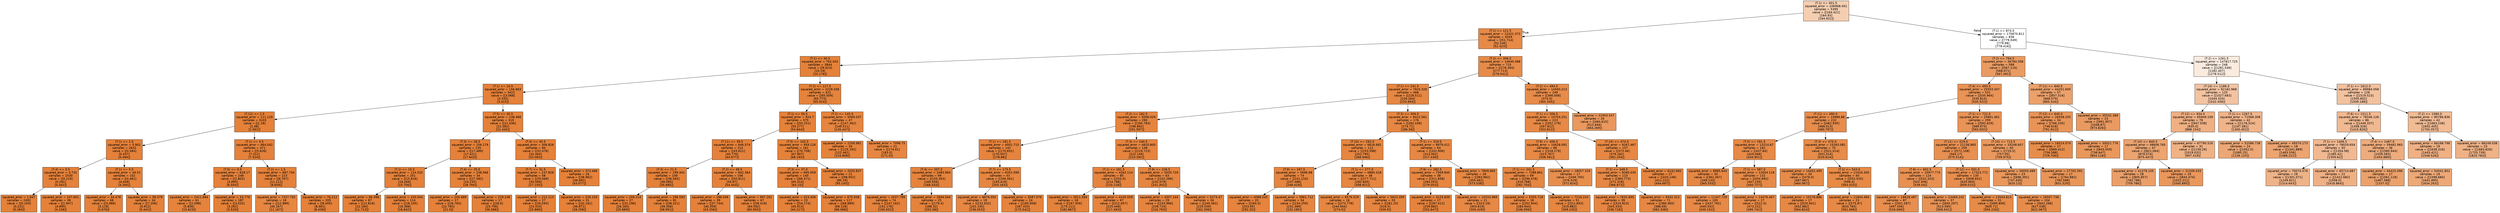 digraph Tree {
node [shape=box, style="filled", color="black", fontname="helvetica"] ;
edge [fontname="helvetica"] ;
0 [label="(T-1) <= 401.5\nsquared_error = 106968.401\nsamples = 5395\nvalue = [[164.421]\n[164.93]\n[164.922]]", fillcolor="#f5ceb1"] ;
1 [label="(T-1) <= 121.5\nsquared_error = 12421.373\nsamples = 4559\nvalue = [[51.714]\n[52.146]\n[52.423]]", fillcolor="#e78a47"] ;
0 -> 1 [labeldistance=2.5, labelangle=45, headlabel="True"] ;
2 [label="(T-1) <= 30.5\nsquared_error = 762.042\nsamples = 3844\nvalue = [[9.923]\n[10.19]\n[10.178]]", fillcolor="#e5823a"] ;
1 -> 2 ;
3 [label="(T-1) <= 10.5\nsquared_error = 156.863\nsamples = 3422\nvalue = [[3.068]\n[3.335]\n[3.415]]", fillcolor="#e58139"] ;
2 -> 3 ;
4 [label="(T-12) <= 2.5\nsquared_error = 111.129\nsamples = 3103\nvalue = [[1.18]\n[1.48]\n[1.561]]", fillcolor="#e58139"] ;
3 -> 4 ;
5 [label="(T-1) <= 2.5\nsquared_error = 5.901\nsamples = 2632\nvalue = [[0.384]\n[0.437]\n[0.494]]", fillcolor="#e58139"] ;
4 -> 5 ;
6 [label="(T-4) <= 3.5\nsquared_error = 3.731\nsamples = 2530\nvalue = [[0.219]\n[0.291]\n[0.342]]", fillcolor="#e58139"] ;
5 -> 6 ;
7 [label="squared_error = 1.947\nsamples = 2492\nvalue = [[0.193]\n[0.221]\n[0.284]]", fillcolor="#e58139"] ;
6 -> 7 ;
8 [label="squared_error = 107.601\nsamples = 38\nvalue = [[1.947]\n[4.895]\n[4.158]]", fillcolor="#e58139"] ;
6 -> 8 ;
9 [label="(T-1) <= 5.5\nsquared_error = 44.51\nsamples = 102\nvalue = [[4.461]\n[4.049]\n[4.265]]", fillcolor="#e58139"] ;
5 -> 9 ;
10 [label="squared_error = 34.478\nsamples = 68\nvalue = [[3.088]\n[3.118]\n[3.676]]", fillcolor="#e58139"] ;
9 -> 10 ;
11 [label="squared_error = 58.379\nsamples = 34\nvalue = [[7.206]\n[5.912]\n[5.441]]", fillcolor="#e58139"] ;
9 -> 11 ;
12 [label="(T-1) <= 3.5\nsquared_error = 664.042\nsamples = 471\nvalue = [[5.626]\n[7.312]\n[7.524]]", fillcolor="#e5813a"] ;
4 -> 12 ;
13 [label="(T-5) <= 0.5\nsquared_error = 628.17\nsamples = 248\nvalue = [[2.802]\n[3.895]\n[6.504]]", fillcolor="#e5813a"] ;
12 -> 13 ;
14 [label="squared_error = 2411.684\nsamples = 61\nvalue = [[2.098]\n[5.836]\n[15.623]]", fillcolor="#e5833c"] ;
13 -> 14 ;
15 [label="squared_error = 33.776\nsamples = 187\nvalue = [[3.032]\n[3.262]\n[3.529]]", fillcolor="#e58139"] ;
13 -> 15 ;
16 [label="(T-2) <= 1.5\nsquared_error = 687.734\nsamples = 223\nvalue = [[8.767]\n[11.112]\n[8.659]]", fillcolor="#e5813a"] ;
12 -> 16 ;
17 [label="squared_error = 7337.755\nsamples = 18\nvalue = [[12.889]\n[40.167]\n[11.167]]", fillcolor="#e68641"] ;
16 -> 17 ;
18 [label="squared_error = 76.212\nsamples = 205\nvalue = [[8.405]\n[8.561]\n[8.439]]", fillcolor="#e58139"] ;
16 -> 18 ;
19 [label="(T-5) <= 30.5\nsquared_error = 238.488\nsamples = 319\nvalue = [[21.436]\n[21.382]\n[21.445]]", fillcolor="#e58139"] ;
3 -> 19 ;
20 [label="(T-3) <= 28.5\nsquared_error = 156.179\nsamples = 235\nvalue = [[17.489]\n[17.421]\n[17.643]]", fillcolor="#e58139"] ;
19 -> 20 ;
21 [label="(T-1) <= 15.5\nsquared_error = 124.532\nsamples = 201\nvalue = [[15.816]\n[16.269]\n[15.756]]", fillcolor="#e58139"] ;
20 -> 21 ;
22 [label="squared_error = 66.398\nsamples = 87\nvalue = [[12.816]\n[12.184]\n[11.713]]", fillcolor="#e58139"] ;
21 -> 22 ;
23 [label="squared_error = 150.044\nsamples = 114\nvalue = [[18.105]\n[19.386]\n[18.842]]", fillcolor="#e58139"] ;
21 -> 23 ;
24 [label="(T-4) <= 25.0\nsquared_error = 238.566\nsamples = 34\nvalue = [[27.382]\n[24.235]\n[28.794]]", fillcolor="#e58139"] ;
20 -> 24 ;
25 [label="squared_error = 205.689\nsamples = 17\nvalue = [[26.765]\n[22.765]\n[21.0]]", fillcolor="#e58139"] ;
24 -> 25 ;
26 [label="squared_error = 229.248\nsamples = 17\nvalue = [[28.0]\n[25.706]\n[36.588]]", fillcolor="#e58139"] ;
24 -> 26 ;
27 [label="(T-4) <= 45.5\nsquared_error = 306.826\nsamples = 84\nvalue = [[32.476]\n[32.464]\n[32.083]]", fillcolor="#e58139"] ;
19 -> 27 ;
28 [label="(T-7) <= 31.5\nsquared_error = 237.828\nsamples = 58\nvalue = [[29.569]\n[30.569]\n[27.155]]", fillcolor="#e58139"] ;
27 -> 28 ;
29 [label="squared_error = 212.113\nsamples = 27\nvalue = [[26.593]\n[23.333]\n[25.889]]", fillcolor="#e58139"] ;
28 -> 29 ;
30 [label="squared_error = 226.103\nsamples = 31\nvalue = [[32.161]\n[36.871]\n[28.258]]", fillcolor="#e58139"] ;
28 -> 30 ;
31 [label="squared_error = 373.466\nsamples = 26\nvalue = [[38.962]\n[36.692]\n[43.077]]", fillcolor="#e58139"] ;
27 -> 31 ;
32 [label="(T-2) <= 117.5\nsquared_error = 2229.338\nsamples = 422\nvalue = [[65.509]\n[65.773]\n[65.024]]", fillcolor="#e5833c"] ;
2 -> 32 ;
33 [label="(T-1) <= 56.5\nsquared_error = 924.7\nsamples = 375\nvalue = [[55.251]\n[55.277]\n[54.944]]", fillcolor="#e5823a"] ;
32 -> 33 ;
34 [label="(T-11) <= 39.5\nsquared_error = 646.574\nsamples = 214\nvalue = [[43.621]\n[45.776]\n[44.977]]", fillcolor="#e5813a"] ;
33 -> 34 ;
35 [label="(T-3) <= 21.5\nsquared_error = 299.341\nsamples = 108\nvalue = [[36.565]\n[36.065]\n[35.685]]", fillcolor="#e58139"] ;
34 -> 35 ;
36 [label="squared_error = 209.214\nsamples = 27\nvalue = [[31.296]\n[26.185]\n[25.889]]", fillcolor="#e58139"] ;
35 -> 36 ;
37 [label="squared_error = 296.593\nsamples = 81\nvalue = [[38.321]\n[39.358]\n[38.951]]", fillcolor="#e58139"] ;
35 -> 37 ;
38 [label="(T-2) <= 38.5\nsquared_error = 842.364\nsamples = 106\nvalue = [[50.811]\n[55.67]\n[54.443]]", fillcolor="#e5823a"] ;
34 -> 38 ;
39 [label="squared_error = 296.546\nsamples = 39\nvalue = [[37.744]\n[40.359]\n[43.256]]", fillcolor="#e58139"] ;
38 -> 39 ;
40 [label="squared_error = 997.281\nsamples = 67\nvalue = [[58.418]\n[64.582]\n[60.955]]", fillcolor="#e5823a"] ;
38 -> 40 ;
41 [label="(T-5) <= 102.5\nsquared_error = 959.126\nsamples = 161\nvalue = [[70.708]\n[67.907]\n[68.193]]", fillcolor="#e5823a"] ;
33 -> 41 ;
42 [label="(T-3) <= 37.0\nsquared_error = 695.059\nsamples = 140\nvalue = [[66.471]\n[65.314]\n[64.15]]", fillcolor="#e5813a"] ;
41 -> 42 ;
43 [label="squared_error = 423.406\nsamples = 23\nvalue = [[54.174]\n[45.913]\n[44.217]]", fillcolor="#e58139"] ;
42 -> 43 ;
44 [label="squared_error = 675.938\nsamples = 117\nvalue = [[68.889]\n[69.128]\n[68.068]]", fillcolor="#e5813a"] ;
42 -> 44 ;
45 [label="squared_error = 2020.837\nsamples = 21\nvalue = [[98.952]\n[85.19]\n[95.143]]", fillcolor="#e5823b"] ;
41 -> 45 ;
46 [label="(T-2) <= 145.0\nsquared_error = 5069.037\nsamples = 47\nvalue = [[147.362]\n[149.511]\n[145.447]]", fillcolor="#e6853f"] ;
32 -> 46 ;
47 [label="squared_error = 2200.981\nsamples = 26\nvalue = [[125.192]\n[122.462]\n[124.808]]", fillcolor="#e5833b"] ;
46 -> 47 ;
48 [label="squared_error = 7096.75\nsamples = 21\nvalue = [[174.81]\n[183.0]\n[171.0]]", fillcolor="#e68641"] ;
46 -> 48 ;
49 [label="(T-2) <= 306.5\nsquared_error = 14640.388\nsamples = 715\nvalue = [[276.394]\n[277.713]\n[279.541]]", fillcolor="#e78b49"] ;
1 -> 49 ;
50 [label="(T-1) <= 241.5\nsquared_error = 7925.326\nsamples = 466\nvalue = [[228.511]\n[226.264]\n[233.693]]", fillcolor="#e68742"] ;
49 -> 50 ;
51 [label="(T-2) <= 182.5\nsquared_error = 5006.029\nsamples = 290\nvalue = [[195.783]\n[196.862]\n[201.597]]", fillcolor="#e6853f"] ;
50 -> 51 ;
52 [label="(T-1) <= 181.5\nsquared_error = 4001.715\nsamples = 142\nvalue = [[170.831]\n[170.507]\n[178.88]]", fillcolor="#e6843e"] ;
51 -> 52 ;
53 [label="(T-4) <= 207.5\nsquared_error = 2483.964\nsamples = 99\nvalue = [[155.303]\n[160.556]\n[168.333]]", fillcolor="#e5833c"] ;
52 -> 53 ;
54 [label="squared_error = 2037.799\nsamples = 74\nvalue = [[147.162]\n[151.176]\n[156.932]]", fillcolor="#e5823b"] ;
53 -> 54 ;
55 [label="squared_error = 2694.044\nsamples = 25\nvalue = [[179.4]\n[188.32]\n[202.08]]", fillcolor="#e5833c"] ;
53 -> 55 ;
56 [label="(T-7) <= 173.5\nsquared_error = 6352.099\nsamples = 43\nvalue = [[206.581]\n[193.419]\n[203.163]]", fillcolor="#e68640"] ;
52 -> 56 ;
57 [label="squared_error = 8676.055\nsamples = 19\nvalue = [[232.632]\n[201.105]\n[238.053]]", fillcolor="#e68743"] ;
56 -> 57 ;
58 [label="squared_error = 3587.976\nsamples = 24\nvalue = [[185.958]\n[187.333]\n[175.542]]", fillcolor="#e6843d"] ;
56 -> 58 ;
59 [label="(T-3) <= 240.5\nsquared_error = 4820.805\nsamples = 148\nvalue = [[219.723]\n[222.149]\n[223.392]]", fillcolor="#e6843e"] ;
51 -> 59 ;
60 [label="(T-1) <= 161.5\nsquared_error = 4262.114\nsamples = 85\nvalue = [[203.0]\n[214.788]\n[210.118]]", fillcolor="#e6843e"] ;
59 -> 60 ;
61 [label="squared_error = 2811.569\nsamples = 18\nvalue = [[167.056]\n[175.111]\n[182.667]]", fillcolor="#e5833c"] ;
60 -> 61 ;
62 [label="squared_error = 4240.559\nsamples = 67\nvalue = [[212.657]\n[225.448]\n[217.493]]", fillcolor="#e6843e"] ;
60 -> 62 ;
63 [label="(T-9) <= 226.5\nsquared_error = 5035.729\nsamples = 63\nvalue = [[242.286]\n[232.079]\n[241.302]]", fillcolor="#e6853f"] ;
59 -> 63 ;
64 [label="squared_error = 4307.144\nsamples = 29\nvalue = [[233.966]\n[239.724]\n[216.793]]", fillcolor="#e6843e"] ;
63 -> 64 ;
65 [label="squared_error = 5273.47\nsamples = 34\nvalue = [[249.382]\n[225.559]\n[262.206]]", fillcolor="#e6853f"] ;
63 -> 65 ;
66 [label="(T-3) <= 306.5\nsquared_error = 8422.561\nsamples = 176\nvalue = [[282.438]\n[274.71]\n[286.58]]", fillcolor="#e68742"] ;
50 -> 66 ;
67 [label="(T-10) <= 292.0\nsquared_error = 6616.681\nsamples = 112\nvalue = [[253.598]\n[252.795]\n[268.946]]", fillcolor="#e68640"] ;
66 -> 67 ;
68 [label="(T-9) <= 167.5\nsquared_error = 5696.68\nsamples = 74\nvalue = [[241.216]\n[237.486]\n[248.419]]", fillcolor="#e6853f"] ;
67 -> 68 ;
69 [label="squared_error = 4088.545\nsamples = 20\nvalue = [[260.0]\n[253.95]\n[292.25]]", fillcolor="#e6843e"] ;
68 -> 69 ;
70 [label="squared_error = 5861.712\nsamples = 54\nvalue = [[234.259]\n[231.389]\n[232.185]]", fillcolor="#e68540"] ;
68 -> 70 ;
71 [label="(T-1) <= 277.0\nsquared_error = 6860.418\nsamples = 38\nvalue = [[277.711]\n[282.605]\n[308.921]]", fillcolor="#e68641"] ;
67 -> 71 ;
72 [label="squared_error = 6576.529\nsamples = 18\nvalue = [[273.778]\n[244.944]\n[274.5]]", fillcolor="#e68640"] ;
71 -> 72 ;
73 [label="squared_error = 5623.309\nsamples = 20\nvalue = [[281.25]\n[316.5]\n[339.9]]", fillcolor="#e6853f"] ;
71 -> 73 ;
74 [label="(T-1) <= 319.5\nsquared_error = 8979.411\nsamples = 64\nvalue = [[332.906]\n[313.062]\n[317.438]]", fillcolor="#e68743"] ;
66 -> 74 ;
75 [label="(T-6) <= 282.5\nsquared_error = 7509.845\nsamples = 38\nvalue = [[311.658]\n[284.053]\n[279.053]]", fillcolor="#e68641"] ;
74 -> 75 ;
76 [label="squared_error = 3125.839\nsamples = 17\nvalue = [[297.412]\n[259.882]\n[252.647]]", fillcolor="#e5833d"] ;
75 -> 76 ;
77 [label="squared_error = 10333.989\nsamples = 21\nvalue = [[323.19]\n[303.619]\n[300.429]]", fillcolor="#e78845"] ;
75 -> 77 ;
78 [label="squared_error = 7809.665\nsamples = 26\nvalue = [[363.962]\n[355.462]\n[373.538]]", fillcolor="#e68742"] ;
74 -> 78 ;
79 [label="(T-2) <= 494.5\nsquared_error = 14593.213\nsamples = 249\nvalue = [[366.008]\n[374.0]\n[365.345]]", fillcolor="#e78b49"] ;
49 -> 79 ;
80 [label="(T-1) <= 306.5\nsquared_error = 10703.251\nsamples = 223\nvalue = [[352.179]\n[357.812]\n[353.812]]", fillcolor="#e78945"] ;
79 -> 80 ;
81 [label="(T-9) <= 406.0\nsquared_error = 10628.091\nsamples = 86\nvalue = [[318.279]\n[323.767]\n[308.581]]", fillcolor="#e78945"] ;
80 -> 81 ;
82 [label="(T-1) <= 241.5\nsquared_error = 7288.861\nsamples = 69\nvalue = [[296.478]\n[310.768]\n[292.754]]", fillcolor="#e68641"] ;
81 -> 82 ;
83 [label="squared_error = 5355.719\nsamples = 18\nvalue = [[252.944]\n[284.944]\n[246.056]]", fillcolor="#e6853f"] ;
82 -> 83 ;
84 [label="squared_error = 7216.243\nsamples = 51\nvalue = [[311.843]\n[319.882]\n[309.235]]", fillcolor="#e68641"] ;
82 -> 84 ;
85 [label="squared_error = 18057.329\nsamples = 17\nvalue = [[406.765]\n[376.529]\n[372.824]]", fillcolor="#e88e4d"] ;
81 -> 85 ;
86 [label="(T-10) <= 474.0\nsquared_error = 9267.467\nsamples = 137\nvalue = [[373.46]\n[379.182]\n[382.204]]", fillcolor="#e68843"] ;
80 -> 86 ;
87 [label="(T-2) <= 349.5\nsquared_error = 9260.035\nsamples = 110\nvalue = [[360.773]\n[371.318]\n[366.873]]", fillcolor="#e68843"] ;
86 -> 87 ;
88 [label="squared_error = 7632.695\nsamples = 39\nvalue = [[324.923]\n[343.333]\n[338.718]]", fillcolor="#e68642"] ;
87 -> 88 ;
89 [label="squared_error = 9342.323\nsamples = 71\nvalue = [[380.465]\n[386.69]\n[382.338]]", fillcolor="#e68844"] ;
87 -> 89 ;
90 [label="squared_error = 6142.692\nsamples = 27\nvalue = [[425.148]\n[411.222]\n[444.667]]", fillcolor="#e68540"] ;
86 -> 90 ;
91 [label="squared_error = 31903.547\nsamples = 26\nvalue = [[484.615]\n[512.846]\n[464.269]]", fillcolor="#ea985d"] ;
79 -> 91 ;
92 [label="(T-1) <= 874.0\nsquared_error = 175870.811\nsamples = 836\nvalue = [[779.049]\n[779.98]\n[778.416]]", fillcolor="#ffffff"] ;
0 -> 92 [labeldistance=2.5, labelangle=-45, headlabel="False"] ;
93 [label="(T-2) <= 794.5\nsquared_error = 36784.358\nsamples = 588\nvalue = [[567.116]\n[568.071]\n[567.491]]", fillcolor="#ea9b62"] ;
92 -> 93 ;
94 [label="(T-4) <= 493.5\nsquared_error = 25553.347\nsamples = 531\nvalue = [[535.964]\n[535.814]\n[535.522]]", fillcolor="#e99356"] ;
93 -> 94 ;
95 [label="(T-11) <= 490.0\nsquared_error = 15886.88\nsamples = 232\nvalue = [[462.935]\n[466.013]\n[460.797]]", fillcolor="#e78c4b"] ;
94 -> 95 ;
96 [label="(T-5) <= 291.5\nsquared_error = 13214.67\nsamples = 162\nvalue = [[437.84]\n[429.068]\n[434.951]]", fillcolor="#e78a48"] ;
95 -> 96 ;
97 [label="squared_error = 8985.643\nsamples = 30\nvalue = [[362.367]\n[349.133]\n[365.533]]", fillcolor="#e68743"] ;
96 -> 97 ;
98 [label="(T-1) <= 587.0\nsquared_error = 12604.118\nsamples = 132\nvalue = [[454.992]\n[447.235]\n[450.727]]", fillcolor="#e78a47"] ;
96 -> 98 ;
99 [label="squared_error = 11347.729\nsamples = 105\nvalue = [[437.762]\n[440.552]\n[439.152]]", fillcolor="#e78946"] ;
98 -> 99 ;
100 [label="squared_error = 14476.467\nsamples = 27\nvalue = [[522.0]\n[473.222]\n[495.741]]", fillcolor="#e78b49"] ;
98 -> 100 ;
101 [label="(T-3) <= 475.0\nsquared_error = 15263.081\nsamples = 70\nvalue = [[521.014]\n[551.514]\n[520.614]]", fillcolor="#e78c4a"] ;
95 -> 101 ;
102 [label="squared_error = 14452.495\nsamples = 30\nvalue = [[479.0]\n[487.667]\n[464.067]]", fillcolor="#e78b49"] ;
101 -> 102 ;
103 [label="(T-1) <= 543.0\nsquared_error = 11916.305\nsamples = 40\nvalue = [[552.525]\n[599.4]\n[563.025]]", fillcolor="#e78a46"] ;
101 -> 103 ;
104 [label="squared_error = 10178.886\nsamples = 17\nvalue = [[520.941]\n[552.882]\n[564.824]]", fillcolor="#e78844"] ;
103 -> 104 ;
105 [label="squared_error = 11844.484\nsamples = 23\nvalue = [[575.87]\n[633.783]\n[561.696]]", fillcolor="#e78946"] ;
103 -> 105 ;
106 [label="(T-1) <= 722.0\nsquared_error = 25801.461\nsamples = 299\nvalue = [[592.629]\n[589.973]\n[593.502]]", fillcolor="#e99356"] ;
94 -> 106 ;
107 [label="(T-11) <= 519.0\nsquared_error = 21136.865\nsamples = 259\nvalue = [[572.108]\n[564.17]\n[575.514]]", fillcolor="#e89051"] ;
106 -> 107 ;
108 [label="(T-6) <= 602.5\nsquared_error = 20977.775\nsamples = 124\nvalue = [[532.323]\n[502.306]\n[539.04]]", fillcolor="#e89051"] ;
107 -> 108 ;
109 [label="squared_error = 18628.487\nsamples = 87\nvalue = [[501.287]\n[497.506]\n[526.069]]", fillcolor="#e88e4e"] ;
108 -> 109 ;
110 [label="squared_error = 23469.242\nsamples = 37\nvalue = [[605.297]\n[513.595]\n[569.541]]", fillcolor="#e89253"] ;
108 -> 110 ;
111 [label="(T-12) <= 501.5\nsquared_error = 17323.772\nsamples = 135\nvalue = [[608.652]\n[620.993]\n[609.015]]", fillcolor="#e88d4d"] ;
107 -> 111 ;
112 [label="squared_error = 13543.813\nsamples = 31\nvalue = [[495.806]\n[600.71]\n[565.226]]", fillcolor="#e78b48"] ;
111 -> 112 ;
113 [label="squared_error = 16507.736\nsamples = 104\nvalue = [[642.288]\n[627.038]\n[622.067]]", fillcolor="#e78d4c"] ;
111 -> 113 ;
114 [label="(T-10) <= 713.5\nsquared_error = 33248.607\nsamples = 40\nvalue = [[725.5]\n[757.05]\n[709.975]]", fillcolor="#ea995e"] ;
106 -> 114 ;
115 [label="squared_error = 30050.489\nsamples = 23\nvalue = [[696.391]\n[737.435]\n[620.13]]", fillcolor="#e9975b"] ;
114 -> 115 ;
116 [label="squared_error = 27702.591\nsamples = 17\nvalue = [[764.882]\n[783.588]\n[831.529]]", fillcolor="#e99558"] ;
114 -> 116 ;
117 [label="(T-11) <= 840.5\nsquared_error = 44251.605\nsamples = 57\nvalue = [[857.316]\n[868.579]\n[865.316]]", fillcolor="#eca16b"] ;
93 -> 117 ;
118 [label="(T-12) <= 640.0\nsquared_error = 26558.205\nsamples = 34\nvalue = [[766.235]\n[746.618]\n[791.912]]", fillcolor="#e99457"] ;
117 -> 118 ;
119 [label="squared_error = 16514.074\nsamples = 17\nvalue = [[689.412]\n[756.588]\n[729.706]]", fillcolor="#e78d4c"] ;
118 -> 119 ;
120 [label="squared_error = 30021.776\nsamples = 17\nvalue = [[843.059]\n[736.647]\n[854.118]]", fillcolor="#e9975b"] ;
118 -> 120 ;
121 [label="squared_error = 35532.389\nsamples = 23\nvalue = [[991.957]\n[1048.87]\n[973.826]]", fillcolor="#ea9a61"] ;
117 -> 121 ;
122 [label="(T-2) <= 1261.5\nsquared_error = 147817.725\nsamples = 248\nvalue = [[1281.536]\n[1282.407]\n[1278.512]]", fillcolor="#fbebdf"] ;
92 -> 122 ;
123 [label="(T-10) <= 1186.0\nsquared_error = 92182.968\nsamples = 120\nvalue = [[1027.683]\n[1044.333]\n[1032.458]]", fillcolor="#f3c3a1"] ;
122 -> 123 ;
124 [label="(T-12) <= 934.0\nsquared_error = 65949.109\nsamples = 78\nvalue = [[947.538]\n[935.0]\n[888.154]]", fillcolor="#efb083"] ;
123 -> 124 ;
125 [label="(T-10) <= 840.5\nsquared_error = 48606.765\nsamples = 47\nvalue = [[821.064]\n[879.574]\n[875.447]]", fillcolor="#eca470"] ;
124 -> 125 ;
126 [label="squared_error = 41378.105\nsamples = 28\nvalue = [[805.857]\n[782.786]\n[759.786]]", fillcolor="#eb9f68"] ;
125 -> 126 ;
127 [label="squared_error = 31339.433\nsamples = 19\nvalue = [[843.474]\n[1022.211]\n[1045.895]]", fillcolor="#ea975c"] ;
125 -> 127 ;
128 [label="squared_error = 67790.526\nsamples = 31\nvalue = [[1139.29]\n[1019.032]\n[907.419]]", fillcolor="#efb285"] ;
124 -> 128 ;
129 [label="(T-1) <= 1267.5\nsquared_error = 71568.308\nsamples = 42\nvalue = [[1176.524]\n[1247.381]\n[1300.452]]", fillcolor="#f0b48a"] ;
123 -> 129 ;
130 [label="squared_error = 52586.738\nsamples = 24\nvalue = [[1052.5]\n[1085.25]\n[1236.125]]", fillcolor="#eda774"] ;
129 -> 130 ;
131 [label="squared_error = 49374.173\nsamples = 18\nvalue = [[1341.889]\n[1463.556]\n[1386.222]]", fillcolor="#eca471"] ;
129 -> 131 ;
132 [label="(T-1) <= 1612.0\nsquared_error = 89984.058\nsamples = 128\nvalue = [[1519.523]\n[1505.602]\n[1509.188]]", fillcolor="#f2c19e"] ;
122 -> 132 ;
133 [label="(T-6) <= 1511.5\nsquared_error = 78346.126\nsamples = 86\nvalue = [[1449.337]\n[1458.326]\n[1415.826]]", fillcolor="#f1b991"] ;
132 -> 133 ;
134 [label="(T-1) <= 1406.5\nsquared_error = 78029.654\nsamples = 50\nvalue = [[1354.58]\n[1385.42]\n[1359.62]]", fillcolor="#f1b991"] ;
133 -> 134 ;
135 [label="squared_error = 70074.576\nsamples = 28\nvalue = [[1301.071]\n[1249.821]\n[1314.643]]", fillcolor="#efb388"] ;
134 -> 135 ;
136 [label="squared_error = 65714.687\nsamples = 22\nvalue = [[1422.682]\n[1558.0]\n[1416.864]]", fillcolor="#efb083"] ;
134 -> 136 ;
137 [label="(T-4) <= 1467.0\nsquared_error = 59482.983\nsamples = 36\nvalue = [[1580.944]\n[1559.583]\n[1493.889]]", fillcolor="#eeac7c"] ;
133 -> 137 ;
138 [label="squared_error = 44425.096\nsamples = 17\nvalue = [[1561.118]\n[1467.588]\n[1337.0]]", fillcolor="#eca16b"] ;
137 -> 138 ;
139 [label="squared_error = 54041.852\nsamples = 19\nvalue = [[1598.684]\n[1641.895]\n[1634.263]]", fillcolor="#eda876"] ;
137 -> 139 ;
140 [label="(T-2) <= 1580.0\nsquared_error = 80786.836\nsamples = 42\nvalue = [[1663.238]\n[1602.405]\n[1700.357]]", fillcolor="#f1bb94"] ;
132 -> 140 ;
141 [label="squared_error = 66168.798\nsamples = 19\nvalue = [[1638.316]\n[1443.421]\n[1548.526]]", fillcolor="#efb083"] ;
140 -> 141 ;
142 [label="squared_error = 68249.038\nsamples = 23\nvalue = [[1683.826]\n[1733.739]\n[1825.783]]", fillcolor="#efb286"] ;
140 -> 142 ;
}